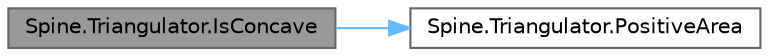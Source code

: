 digraph "Spine.Triangulator.IsConcave"
{
 // LATEX_PDF_SIZE
  bgcolor="transparent";
  edge [fontname=Helvetica,fontsize=10,labelfontname=Helvetica,labelfontsize=10];
  node [fontname=Helvetica,fontsize=10,shape=box,height=0.2,width=0.4];
  rankdir="LR";
  Node1 [id="Node000001",label="Spine.Triangulator.IsConcave",height=0.2,width=0.4,color="gray40", fillcolor="grey60", style="filled", fontcolor="black",tooltip=" "];
  Node1 -> Node2 [id="edge1_Node000001_Node000002",color="steelblue1",style="solid",tooltip=" "];
  Node2 [id="Node000002",label="Spine.Triangulator.PositiveArea",height=0.2,width=0.4,color="grey40", fillcolor="white", style="filled",URL="$class_spine_1_1_triangulator.html#ada01fca1b1d20e4f3c8b4db5ef8577b8",tooltip=" "];
}
